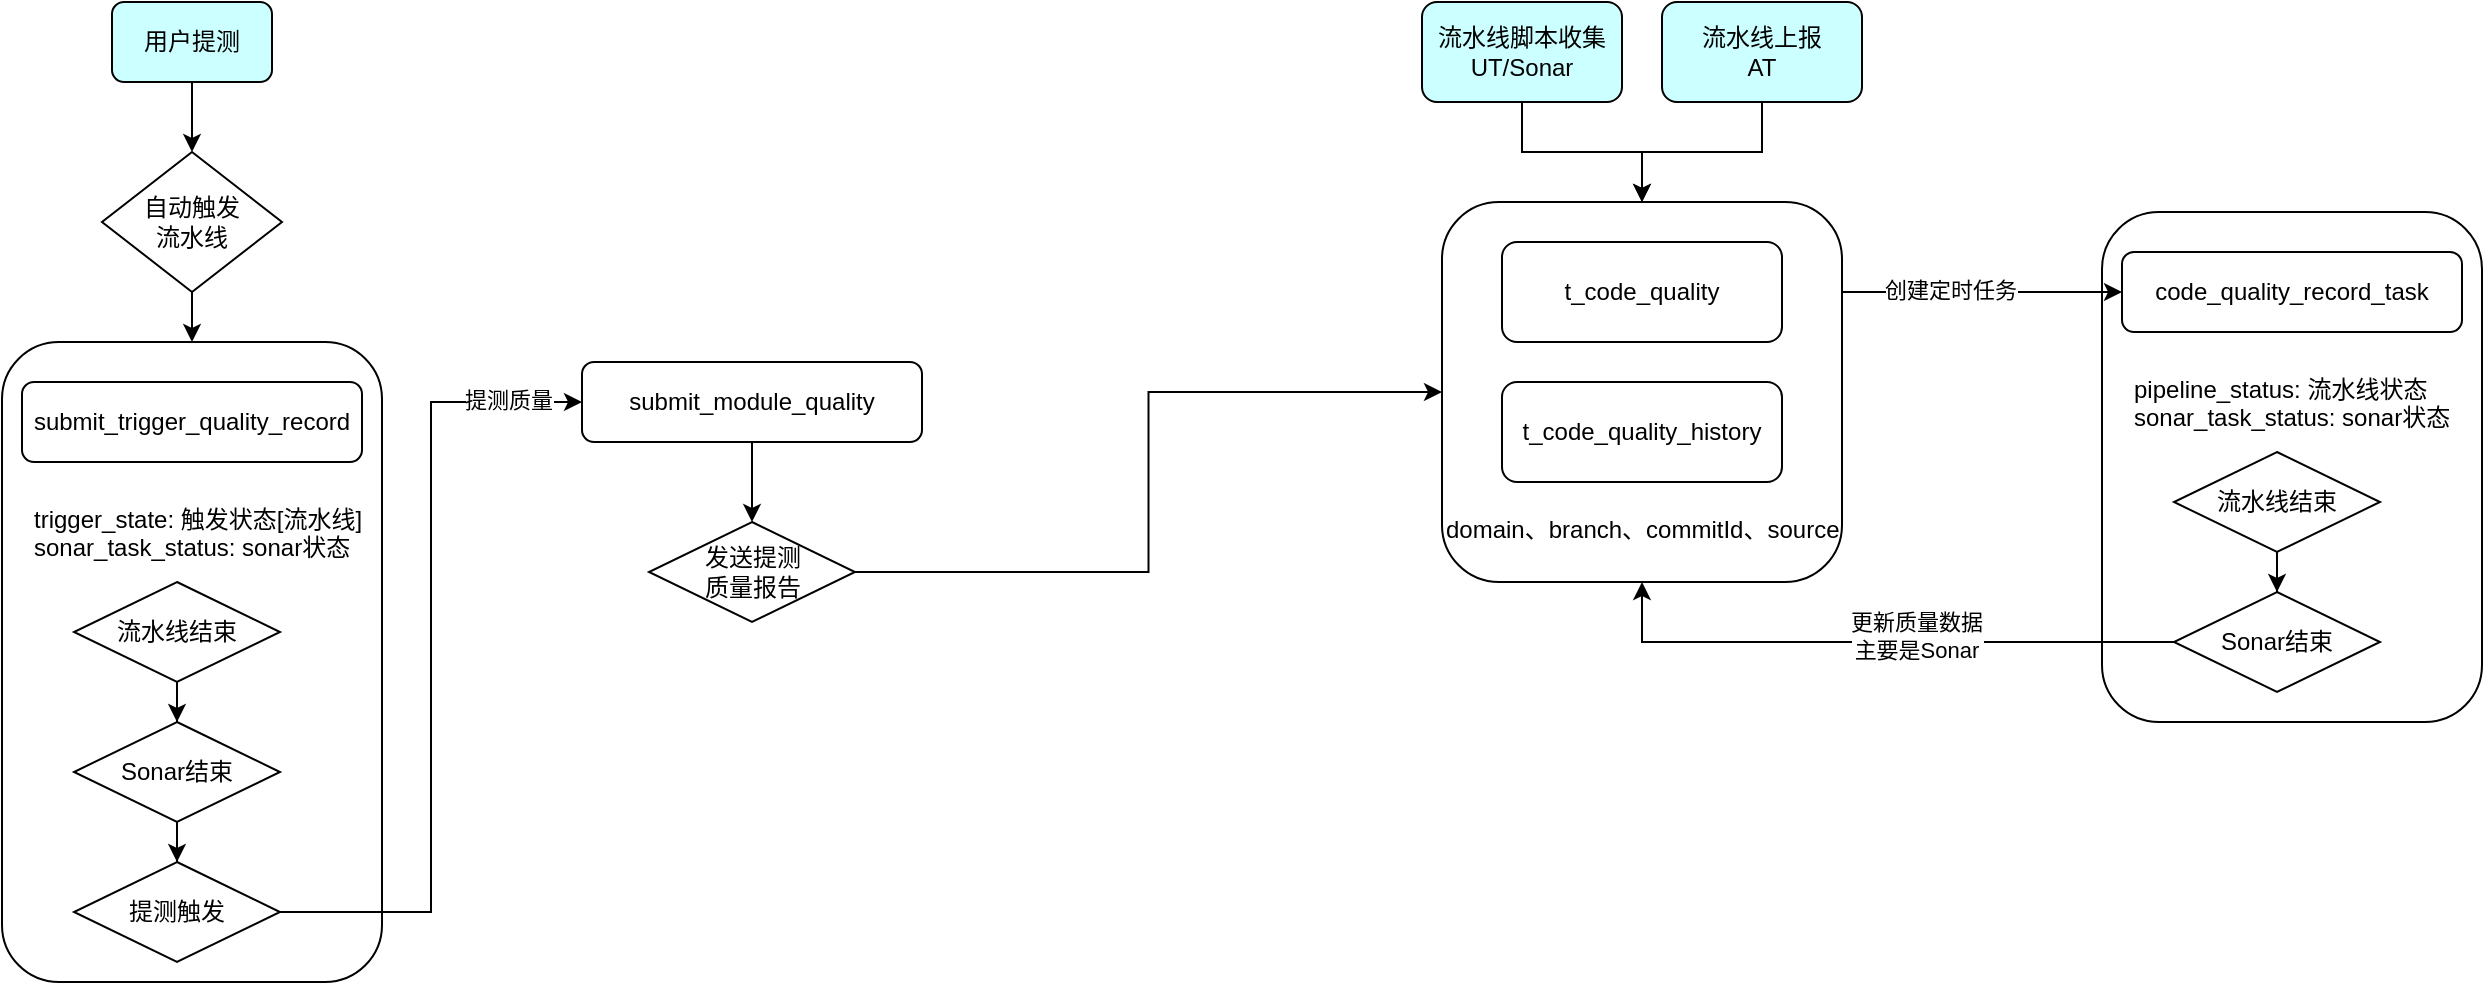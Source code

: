 <mxfile version="24.9.1">
  <diagram name="第 1 页" id="VxHALeBs2BCOJVHT1nt_">
    <mxGraphModel dx="1434" dy="746" grid="1" gridSize="10" guides="1" tooltips="1" connect="1" arrows="1" fold="1" page="1" pageScale="1" pageWidth="1654" pageHeight="1169" math="0" shadow="0">
      <root>
        <mxCell id="0" />
        <mxCell id="1" parent="0" />
        <mxCell id="WK5S7aKCZVSB_zJ08Xr1-56" value="" style="group" vertex="1" connectable="0" parent="1">
          <mxGeometry x="140" y="300" width="460" height="490" as="geometry" />
        </mxCell>
        <mxCell id="WK5S7aKCZVSB_zJ08Xr1-37" value="" style="rounded=1;whiteSpace=wrap;html=1;container=0;" vertex="1" parent="WK5S7aKCZVSB_zJ08Xr1-56">
          <mxGeometry y="170" width="190" height="320" as="geometry" />
        </mxCell>
        <mxCell id="WK5S7aKCZVSB_zJ08Xr1-39" value="&lt;div&gt;submit_trigger_quality_record&lt;br&gt;&lt;/div&gt;" style="rounded=1;whiteSpace=wrap;html=1;container=0;" vertex="1" parent="WK5S7aKCZVSB_zJ08Xr1-56">
          <mxGeometry x="10" y="190" width="170" height="40" as="geometry" />
        </mxCell>
        <mxCell id="WK5S7aKCZVSB_zJ08Xr1-40" value="trigger_state: 触发状态[流水线]&lt;div&gt;sonar_task_status: sonar状态&lt;/div&gt;" style="text;html=1;align=left;verticalAlign=top;whiteSpace=wrap;rounded=0;container=0;" vertex="1" parent="WK5S7aKCZVSB_zJ08Xr1-56">
          <mxGeometry x="13.5" y="245" width="170" height="40" as="geometry" />
        </mxCell>
        <mxCell id="WK5S7aKCZVSB_zJ08Xr1-42" style="edgeStyle=orthogonalEdgeStyle;rounded=0;orthogonalLoop=1;jettySize=auto;html=1;entryX=0.5;entryY=0;entryDx=0;entryDy=0;" edge="1" parent="WK5S7aKCZVSB_zJ08Xr1-56" source="WK5S7aKCZVSB_zJ08Xr1-43" target="WK5S7aKCZVSB_zJ08Xr1-44">
          <mxGeometry relative="1" as="geometry" />
        </mxCell>
        <mxCell id="WK5S7aKCZVSB_zJ08Xr1-43" value="流水线结束" style="rhombus;whiteSpace=wrap;html=1;container=0;" vertex="1" parent="WK5S7aKCZVSB_zJ08Xr1-56">
          <mxGeometry x="36" y="290" width="103" height="50" as="geometry" />
        </mxCell>
        <mxCell id="WK5S7aKCZVSB_zJ08Xr1-47" style="edgeStyle=orthogonalEdgeStyle;rounded=0;orthogonalLoop=1;jettySize=auto;html=1;entryX=0.5;entryY=0;entryDx=0;entryDy=0;" edge="1" parent="WK5S7aKCZVSB_zJ08Xr1-56" source="WK5S7aKCZVSB_zJ08Xr1-44" target="WK5S7aKCZVSB_zJ08Xr1-45">
          <mxGeometry relative="1" as="geometry" />
        </mxCell>
        <mxCell id="WK5S7aKCZVSB_zJ08Xr1-44" value="Sonar结束" style="rhombus;whiteSpace=wrap;html=1;container=0;" vertex="1" parent="WK5S7aKCZVSB_zJ08Xr1-56">
          <mxGeometry x="36" y="360" width="103" height="50" as="geometry" />
        </mxCell>
        <mxCell id="WK5S7aKCZVSB_zJ08Xr1-48" style="edgeStyle=orthogonalEdgeStyle;rounded=0;orthogonalLoop=1;jettySize=auto;html=1;entryX=0;entryY=0.5;entryDx=0;entryDy=0;" edge="1" parent="WK5S7aKCZVSB_zJ08Xr1-56" source="WK5S7aKCZVSB_zJ08Xr1-45" target="WK5S7aKCZVSB_zJ08Xr1-46">
          <mxGeometry relative="1" as="geometry" />
        </mxCell>
        <mxCell id="WK5S7aKCZVSB_zJ08Xr1-49" value="提测质量" style="edgeLabel;html=1;align=center;verticalAlign=middle;resizable=0;points=[];" vertex="1" connectable="0" parent="WK5S7aKCZVSB_zJ08Xr1-48">
          <mxGeometry x="0.818" y="1" relative="1" as="geometry">
            <mxPoint as="offset" />
          </mxGeometry>
        </mxCell>
        <mxCell id="WK5S7aKCZVSB_zJ08Xr1-45" value="提测触发" style="rhombus;whiteSpace=wrap;html=1;container=0;" vertex="1" parent="WK5S7aKCZVSB_zJ08Xr1-56">
          <mxGeometry x="36" y="430" width="103" height="50" as="geometry" />
        </mxCell>
        <mxCell id="WK5S7aKCZVSB_zJ08Xr1-51" style="edgeStyle=orthogonalEdgeStyle;rounded=0;orthogonalLoop=1;jettySize=auto;html=1;" edge="1" parent="WK5S7aKCZVSB_zJ08Xr1-56" source="WK5S7aKCZVSB_zJ08Xr1-46" target="WK5S7aKCZVSB_zJ08Xr1-50">
          <mxGeometry relative="1" as="geometry" />
        </mxCell>
        <mxCell id="WK5S7aKCZVSB_zJ08Xr1-46" value="&lt;div&gt;submit_module_quality&lt;br&gt;&lt;/div&gt;" style="rounded=1;whiteSpace=wrap;html=1;container=0;" vertex="1" parent="WK5S7aKCZVSB_zJ08Xr1-56">
          <mxGeometry x="290" y="180" width="170" height="40" as="geometry" />
        </mxCell>
        <mxCell id="WK5S7aKCZVSB_zJ08Xr1-50" value="发送提测&lt;div&gt;质量报告&lt;/div&gt;" style="rhombus;whiteSpace=wrap;html=1;container=0;" vertex="1" parent="WK5S7aKCZVSB_zJ08Xr1-56">
          <mxGeometry x="323.5" y="260" width="103" height="50" as="geometry" />
        </mxCell>
        <mxCell id="WK5S7aKCZVSB_zJ08Xr1-52" value="" style="group" vertex="1" connectable="0" parent="WK5S7aKCZVSB_zJ08Xr1-56">
          <mxGeometry x="50" width="90" height="145" as="geometry" />
        </mxCell>
        <mxCell id="WK5S7aKCZVSB_zJ08Xr1-35" style="edgeStyle=orthogonalEdgeStyle;rounded=0;orthogonalLoop=1;jettySize=auto;html=1;entryX=0.5;entryY=0;entryDx=0;entryDy=0;" edge="1" parent="WK5S7aKCZVSB_zJ08Xr1-52" source="WK5S7aKCZVSB_zJ08Xr1-28" target="WK5S7aKCZVSB_zJ08Xr1-29">
          <mxGeometry relative="1" as="geometry" />
        </mxCell>
        <mxCell id="WK5S7aKCZVSB_zJ08Xr1-28" value="用户提测" style="rounded=1;whiteSpace=wrap;html=1;fillColor=#CCFFFF;" vertex="1" parent="WK5S7aKCZVSB_zJ08Xr1-52">
          <mxGeometry x="5" width="80" height="40" as="geometry" />
        </mxCell>
        <mxCell id="WK5S7aKCZVSB_zJ08Xr1-29" value="自动触发&lt;div&gt;流水线&lt;/div&gt;" style="rhombus;whiteSpace=wrap;html=1;" vertex="1" parent="WK5S7aKCZVSB_zJ08Xr1-52">
          <mxGeometry y="75" width="90" height="70" as="geometry" />
        </mxCell>
        <mxCell id="WK5S7aKCZVSB_zJ08Xr1-53" style="edgeStyle=orthogonalEdgeStyle;rounded=0;orthogonalLoop=1;jettySize=auto;html=1;entryX=0.5;entryY=0;entryDx=0;entryDy=0;" edge="1" parent="WK5S7aKCZVSB_zJ08Xr1-56" source="WK5S7aKCZVSB_zJ08Xr1-29" target="WK5S7aKCZVSB_zJ08Xr1-37">
          <mxGeometry relative="1" as="geometry" />
        </mxCell>
        <mxCell id="WK5S7aKCZVSB_zJ08Xr1-57" value="" style="group" vertex="1" connectable="0" parent="1">
          <mxGeometry x="850" y="300" width="530" height="360" as="geometry" />
        </mxCell>
        <mxCell id="WK5S7aKCZVSB_zJ08Xr1-54" style="edgeStyle=orthogonalEdgeStyle;rounded=0;orthogonalLoop=1;jettySize=auto;html=1;entryX=0.5;entryY=0;entryDx=0;entryDy=0;" edge="1" parent="WK5S7aKCZVSB_zJ08Xr1-57" source="WK5S7aKCZVSB_zJ08Xr1-1" target="WK5S7aKCZVSB_zJ08Xr1-6">
          <mxGeometry relative="1" as="geometry" />
        </mxCell>
        <mxCell id="WK5S7aKCZVSB_zJ08Xr1-1" value="流水线脚本收集UT/Sonar" style="rounded=1;whiteSpace=wrap;html=1;fillColor=#CCFFFF;" vertex="1" parent="WK5S7aKCZVSB_zJ08Xr1-57">
          <mxGeometry width="100" height="50" as="geometry" />
        </mxCell>
        <mxCell id="WK5S7aKCZVSB_zJ08Xr1-55" style="edgeStyle=orthogonalEdgeStyle;rounded=0;orthogonalLoop=1;jettySize=auto;html=1;entryX=0.5;entryY=0;entryDx=0;entryDy=0;" edge="1" parent="WK5S7aKCZVSB_zJ08Xr1-57" source="WK5S7aKCZVSB_zJ08Xr1-2" target="WK5S7aKCZVSB_zJ08Xr1-6">
          <mxGeometry relative="1" as="geometry" />
        </mxCell>
        <mxCell id="WK5S7aKCZVSB_zJ08Xr1-2" value="&lt;div&gt;&lt;span style=&quot;background-color: initial;&quot;&gt;流水线上报&lt;/span&gt;&lt;/div&gt;&lt;div&gt;&lt;span style=&quot;background-color: initial;&quot;&gt;AT&lt;/span&gt;&lt;br&gt;&lt;/div&gt;" style="rounded=1;whiteSpace=wrap;html=1;fillColor=#CCFFFF;" vertex="1" parent="WK5S7aKCZVSB_zJ08Xr1-57">
          <mxGeometry x="120" width="100" height="50" as="geometry" />
        </mxCell>
        <mxCell id="WK5S7aKCZVSB_zJ08Xr1-23" value="" style="group" vertex="1" connectable="0" parent="WK5S7aKCZVSB_zJ08Xr1-57">
          <mxGeometry x="340" y="105" width="190" height="255" as="geometry" />
        </mxCell>
        <mxCell id="WK5S7aKCZVSB_zJ08Xr1-22" value="" style="rounded=1;whiteSpace=wrap;html=1;" vertex="1" parent="WK5S7aKCZVSB_zJ08Xr1-23">
          <mxGeometry width="190" height="255" as="geometry" />
        </mxCell>
        <mxCell id="WK5S7aKCZVSB_zJ08Xr1-21" value="" style="group" vertex="1" connectable="0" parent="WK5S7aKCZVSB_zJ08Xr1-23">
          <mxGeometry x="10" y="20" width="173.5" height="220" as="geometry" />
        </mxCell>
        <mxCell id="WK5S7aKCZVSB_zJ08Xr1-14" value="code_quality_record_task" style="rounded=1;whiteSpace=wrap;html=1;" vertex="1" parent="WK5S7aKCZVSB_zJ08Xr1-21">
          <mxGeometry width="170" height="40" as="geometry" />
        </mxCell>
        <mxCell id="WK5S7aKCZVSB_zJ08Xr1-15" value="pipeline_status: 流水线状态&lt;div&gt;sonar_task_status: sonar状态&lt;/div&gt;&lt;div&gt;&lt;br&gt;&lt;/div&gt;" style="text;html=1;align=left;verticalAlign=top;whiteSpace=wrap;rounded=0;" vertex="1" parent="WK5S7aKCZVSB_zJ08Xr1-21">
          <mxGeometry x="3.5" y="55" width="170" height="40" as="geometry" />
        </mxCell>
        <mxCell id="WK5S7aKCZVSB_zJ08Xr1-20" value="" style="group" vertex="1" connectable="0" parent="WK5S7aKCZVSB_zJ08Xr1-21">
          <mxGeometry x="26" y="100" width="103" height="120" as="geometry" />
        </mxCell>
        <mxCell id="WK5S7aKCZVSB_zJ08Xr1-19" style="edgeStyle=orthogonalEdgeStyle;rounded=0;orthogonalLoop=1;jettySize=auto;html=1;entryX=0.5;entryY=0;entryDx=0;entryDy=0;" edge="1" parent="WK5S7aKCZVSB_zJ08Xr1-20" source="WK5S7aKCZVSB_zJ08Xr1-16" target="WK5S7aKCZVSB_zJ08Xr1-17">
          <mxGeometry relative="1" as="geometry" />
        </mxCell>
        <mxCell id="WK5S7aKCZVSB_zJ08Xr1-16" value="流水线结束" style="rhombus;whiteSpace=wrap;html=1;" vertex="1" parent="WK5S7aKCZVSB_zJ08Xr1-20">
          <mxGeometry width="103" height="50" as="geometry" />
        </mxCell>
        <mxCell id="WK5S7aKCZVSB_zJ08Xr1-17" value="Sonar结束" style="rhombus;whiteSpace=wrap;html=1;" vertex="1" parent="WK5S7aKCZVSB_zJ08Xr1-20">
          <mxGeometry y="70" width="103" height="50" as="geometry" />
        </mxCell>
        <mxCell id="WK5S7aKCZVSB_zJ08Xr1-24" style="edgeStyle=orthogonalEdgeStyle;rounded=0;orthogonalLoop=1;jettySize=auto;html=1;entryX=0;entryY=0.5;entryDx=0;entryDy=0;" edge="1" parent="WK5S7aKCZVSB_zJ08Xr1-57" source="WK5S7aKCZVSB_zJ08Xr1-4" target="WK5S7aKCZVSB_zJ08Xr1-14">
          <mxGeometry relative="1" as="geometry" />
        </mxCell>
        <mxCell id="WK5S7aKCZVSB_zJ08Xr1-26" value="创建定时任务" style="edgeLabel;html=1;align=center;verticalAlign=middle;resizable=0;points=[];" vertex="1" connectable="0" parent="WK5S7aKCZVSB_zJ08Xr1-24">
          <mxGeometry x="-0.015" y="1" relative="1" as="geometry">
            <mxPoint as="offset" />
          </mxGeometry>
        </mxCell>
        <mxCell id="WK5S7aKCZVSB_zJ08Xr1-33" style="edgeStyle=orthogonalEdgeStyle;rounded=0;orthogonalLoop=1;jettySize=auto;html=1;entryX=0.5;entryY=1;entryDx=0;entryDy=0;" edge="1" parent="WK5S7aKCZVSB_zJ08Xr1-57" source="WK5S7aKCZVSB_zJ08Xr1-17" target="WK5S7aKCZVSB_zJ08Xr1-6">
          <mxGeometry relative="1" as="geometry" />
        </mxCell>
        <mxCell id="WK5S7aKCZVSB_zJ08Xr1-34" value="更新质量数据&lt;div&gt;主要是Sonar&lt;/div&gt;" style="edgeLabel;html=1;align=center;verticalAlign=middle;resizable=0;points=[];" vertex="1" connectable="0" parent="WK5S7aKCZVSB_zJ08Xr1-33">
          <mxGeometry x="-0.125" y="-3" relative="1" as="geometry">
            <mxPoint as="offset" />
          </mxGeometry>
        </mxCell>
        <mxCell id="WK5S7aKCZVSB_zJ08Xr1-6" value="" style="rounded=1;whiteSpace=wrap;html=1;" vertex="1" parent="WK5S7aKCZVSB_zJ08Xr1-57">
          <mxGeometry x="10" y="100" width="200" height="190" as="geometry" />
        </mxCell>
        <mxCell id="WK5S7aKCZVSB_zJ08Xr1-4" value="&lt;div&gt;t_code_quality&lt;/div&gt;" style="rounded=1;whiteSpace=wrap;html=1;" vertex="1" parent="WK5S7aKCZVSB_zJ08Xr1-57">
          <mxGeometry x="40" y="120" width="140" height="50" as="geometry" />
        </mxCell>
        <mxCell id="WK5S7aKCZVSB_zJ08Xr1-5" value="&lt;div&gt;t_code_quality_history&lt;/div&gt;" style="rounded=1;whiteSpace=wrap;html=1;" vertex="1" parent="WK5S7aKCZVSB_zJ08Xr1-57">
          <mxGeometry x="40" y="190" width="140" height="50" as="geometry" />
        </mxCell>
        <mxCell id="WK5S7aKCZVSB_zJ08Xr1-12" value="domain、branch、commitId、source" style="text;html=1;align=left;verticalAlign=top;whiteSpace=wrap;rounded=0;" vertex="1" parent="WK5S7aKCZVSB_zJ08Xr1-57">
          <mxGeometry x="10" y="250" width="200" height="30" as="geometry" />
        </mxCell>
        <mxCell id="WK5S7aKCZVSB_zJ08Xr1-59" style="edgeStyle=orthogonalEdgeStyle;rounded=0;orthogonalLoop=1;jettySize=auto;html=1;entryX=0;entryY=0.5;entryDx=0;entryDy=0;" edge="1" parent="1" source="WK5S7aKCZVSB_zJ08Xr1-50" target="WK5S7aKCZVSB_zJ08Xr1-6">
          <mxGeometry relative="1" as="geometry" />
        </mxCell>
      </root>
    </mxGraphModel>
  </diagram>
</mxfile>
